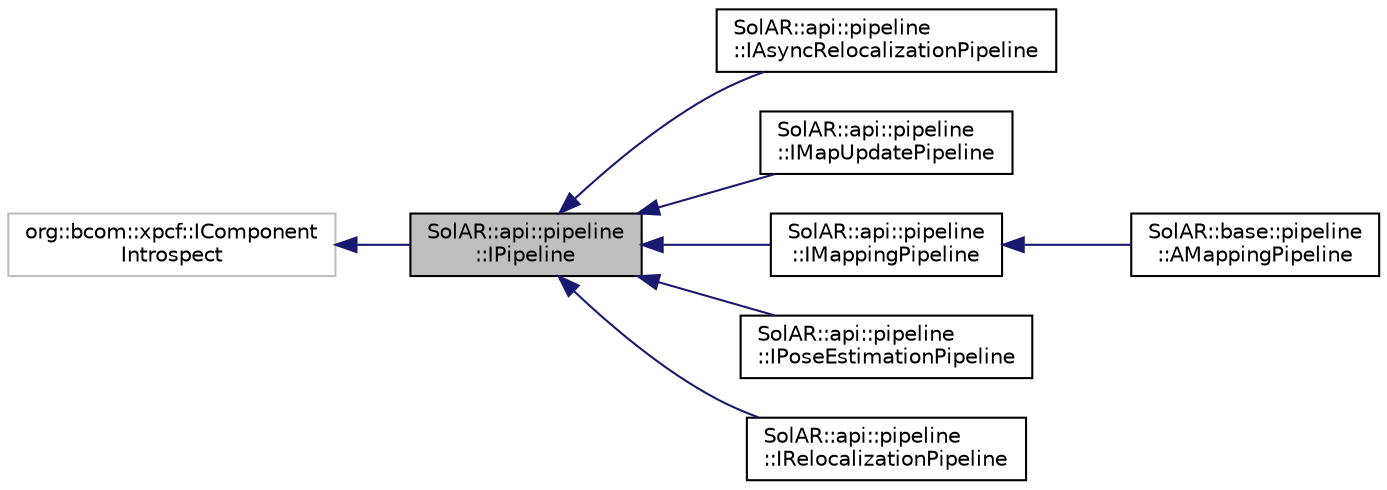 digraph "SolAR::api::pipeline::IPipeline"
{
 // LATEX_PDF_SIZE
  edge [fontname="Helvetica",fontsize="10",labelfontname="Helvetica",labelfontsize="10"];
  node [fontname="Helvetica",fontsize="10",shape=record];
  rankdir="LR";
  Node1 [label="SolAR::api::pipeline\l::IPipeline",height=0.2,width=0.4,color="black", fillcolor="grey75", style="filled", fontcolor="black",tooltip="Abstract class defining a generic pipeline object. UUID: b636f583-4f1e-41c9-94da-9d0eac82aa02"];
  Node2 -> Node1 [dir="back",color="midnightblue",fontsize="10",style="solid",fontname="Helvetica"];
  Node2 [label="org::bcom::xpcf::IComponent\lIntrospect",height=0.2,width=0.4,color="grey75", fillcolor="white", style="filled",tooltip=" "];
  Node1 -> Node3 [dir="back",color="midnightblue",fontsize="10",style="solid",fontname="Helvetica"];
  Node3 [label="SolAR::api::pipeline\l::IAsyncRelocalizationPipeline",height=0.2,width=0.4,color="black", fillcolor="white", style="filled",URL="$class_sol_a_r_1_1api_1_1pipeline_1_1_i_async_relocalization_pipeline.html",tooltip="Defines an asynchronous relocalization pipeline. UUID: 58389ff0-5695-11ec-bf63-0242ac130002"];
  Node1 -> Node4 [dir="back",color="midnightblue",fontsize="10",style="solid",fontname="Helvetica"];
  Node4 [label="SolAR::api::pipeline\l::IMapUpdatePipeline",height=0.2,width=0.4,color="black", fillcolor="white", style="filled",URL="$class_sol_a_r_1_1api_1_1pipeline_1_1_i_map_update_pipeline.html",tooltip="Defines a map update pipeline. UUID: 49cbd32c-6dfa-4155-b151-7261dd13f552"];
  Node1 -> Node5 [dir="back",color="midnightblue",fontsize="10",style="solid",fontname="Helvetica"];
  Node5 [label="SolAR::api::pipeline\l::IMappingPipeline",height=0.2,width=0.4,color="black", fillcolor="white", style="filled",URL="$class_sol_a_r_1_1api_1_1pipeline_1_1_i_mapping_pipeline.html",tooltip="Defines a mapping pipeline. UUID: 2dc3cd33-5a11-4748-94a3-e7ab40462097"];
  Node5 -> Node6 [dir="back",color="midnightblue",fontsize="10",style="solid",fontname="Helvetica"];
  Node6 [label="SolAR::base::pipeline\l::AMappingPipeline",height=0.2,width=0.4,color="black", fillcolor="white", style="filled",URL="$class_sol_a_r_1_1base_1_1pipeline_1_1_a_mapping_pipeline.html",tooltip=" "];
  Node1 -> Node7 [dir="back",color="midnightblue",fontsize="10",style="solid",fontname="Helvetica"];
  Node7 [label="SolAR::api::pipeline\l::IPoseEstimationPipeline",height=0.2,width=0.4,color="black", fillcolor="white", style="filled",URL="$class_sol_a_r_1_1api_1_1pipeline_1_1_i_pose_estimation_pipeline.html",tooltip="Defines a pose estimation pipeline. UUID: b5a6225e-6a91-4050-b298-886f4c17d9d2"];
  Node1 -> Node8 [dir="back",color="midnightblue",fontsize="10",style="solid",fontname="Helvetica"];
  Node8 [label="SolAR::api::pipeline\l::IRelocalizationPipeline",height=0.2,width=0.4,color="black", fillcolor="white", style="filled",URL="$class_sol_a_r_1_1api_1_1pipeline_1_1_i_relocalization_pipeline.html",tooltip="Defines a relocalization pipeline. UUID: ef2a631d-93c9-4979-ad1e-5fa16d5d00ef"];
}
